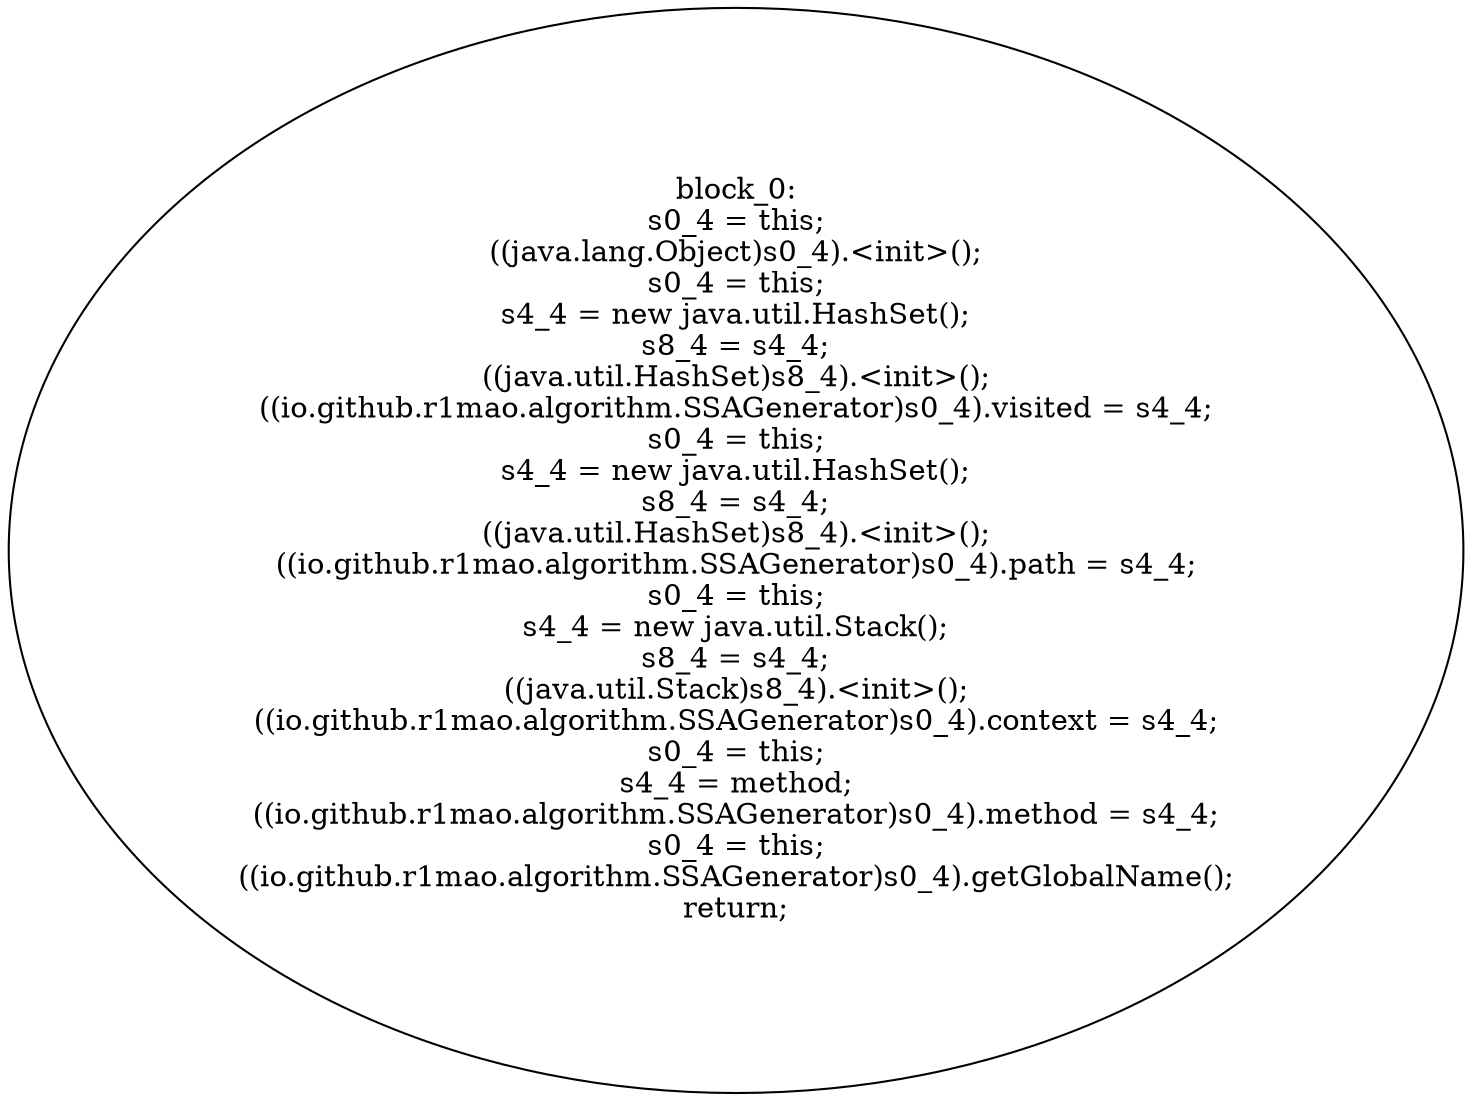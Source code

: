 digraph <init> {
	labeljust=l
	0 [label="block_0:
s0_4 = this;
((java.lang.Object)s0_4).<init>();
s0_4 = this;
s4_4 = new java.util.HashSet();
s8_4 = s4_4;
((java.util.HashSet)s8_4).<init>();
((io.github.r1mao.algorithm.SSAGenerator)s0_4).visited = s4_4;
s0_4 = this;
s4_4 = new java.util.HashSet();
s8_4 = s4_4;
((java.util.HashSet)s8_4).<init>();
((io.github.r1mao.algorithm.SSAGenerator)s0_4).path = s4_4;
s0_4 = this;
s4_4 = new java.util.Stack();
s8_4 = s4_4;
((java.util.Stack)s8_4).<init>();
((io.github.r1mao.algorithm.SSAGenerator)s0_4).context = s4_4;
s0_4 = this;
s4_4 = method;
((io.github.r1mao.algorithm.SSAGenerator)s0_4).method = s4_4;
s0_4 = this;
((io.github.r1mao.algorithm.SSAGenerator)s0_4).getGlobalName();
return;
"]}